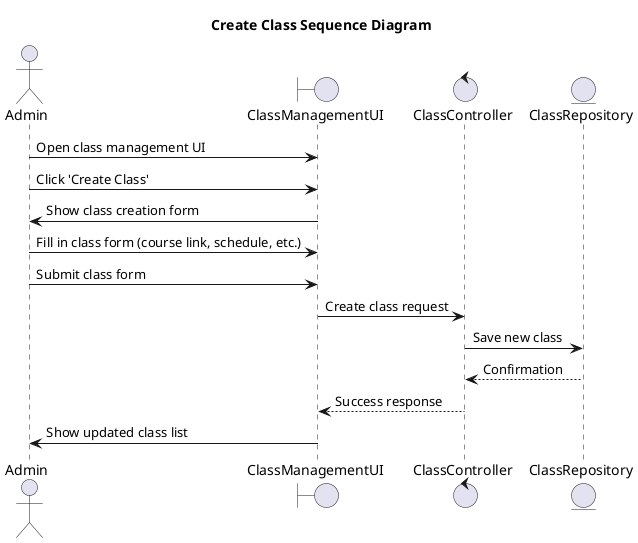 @startuml CreateClass
title Create Class Sequence Diagram

actor Admin
boundary ClassManagementUI
control ClassController
entity ClassRepository

Admin -> ClassManagementUI : Open class management UI
Admin -> ClassManagementUI : Click 'Create Class'
ClassManagementUI -> Admin : Show class creation form
Admin -> ClassManagementUI : Fill in class form (course link, schedule, etc.)
Admin -> ClassManagementUI : Submit class form
ClassManagementUI -> ClassController : Create class request
ClassController -> ClassRepository : Save new class
ClassRepository --> ClassController : Confirmation
ClassController --> ClassManagementUI : Success response
ClassManagementUI -> Admin : Show updated class list

@enduml
